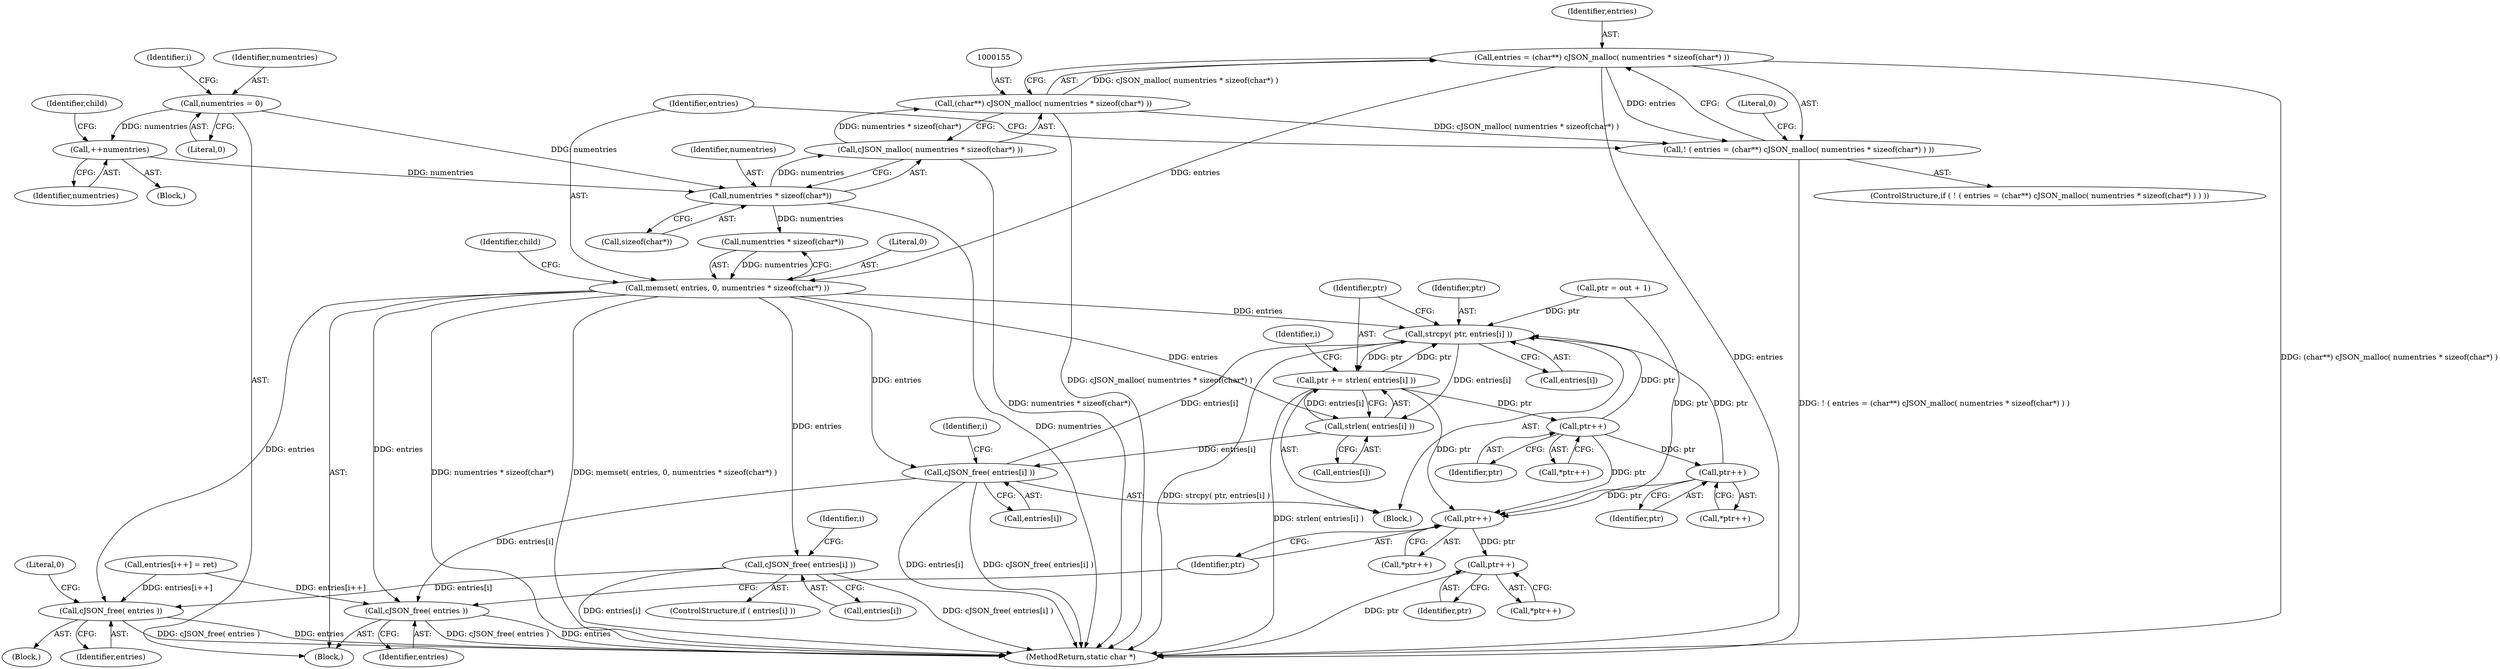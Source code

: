 digraph "1_iperf_91f2fa59e8ed80dfbf400add0164ee0e508e412a_40@integer" {
"1000152" [label="(Call,entries = (char**) cJSON_malloc( numentries * sizeof(char*) ))"];
"1000154" [label="(Call,(char**) cJSON_malloc( numentries * sizeof(char*) ))"];
"1000156" [label="(Call,cJSON_malloc( numentries * sizeof(char*) ))"];
"1000157" [label="(Call,numentries * sizeof(char*))"];
"1000129" [label="(Call,numentries = 0)"];
"1000143" [label="(Call,++numentries)"];
"1000151" [label="(Call,! ( entries = (char**) cJSON_malloc( numentries * sizeof(char*) ) ))"];
"1000163" [label="(Call,memset( entries, 0, numentries * sizeof(char*) ))"];
"1000249" [label="(Call,cJSON_free( entries[i] ))"];
"1000253" [label="(Call,cJSON_free( entries ))"];
"1000280" [label="(Call,strcpy( ptr, entries[i] ))"];
"1000285" [label="(Call,ptr += strlen( entries[i] ))"];
"1000300" [label="(Call,ptr++)"];
"1000307" [label="(Call,ptr++)"];
"1000322" [label="(Call,ptr++)"];
"1000327" [label="(Call,ptr++)"];
"1000287" [label="(Call,strlen( entries[i] ))"];
"1000314" [label="(Call,cJSON_free( entries[i] ))"];
"1000318" [label="(Call,cJSON_free( entries ))"];
"1000306" [label="(Call,*ptr++)"];
"1000301" [label="(Identifier,ptr)"];
"1000318" [label="(Call,cJSON_free( entries ))"];
"1000153" [label="(Identifier,entries)"];
"1000110" [label="(Block,)"];
"1000322" [label="(Call,ptr++)"];
"1000157" [label="(Call,numentries * sizeof(char*))"];
"1000151" [label="(Call,! ( entries = (char**) cJSON_malloc( numentries * sizeof(char*) ) ))"];
"1000282" [label="(Call,entries[i])"];
"1000288" [label="(Call,entries[i])"];
"1000158" [label="(Identifier,numentries)"];
"1000281" [label="(Identifier,ptr)"];
"1000319" [label="(Identifier,entries)"];
"1000326" [label="(Call,*ptr++)"];
"1000130" [label="(Identifier,numentries)"];
"1000299" [label="(Call,*ptr++)"];
"1000146" [label="(Identifier,child)"];
"1000164" [label="(Identifier,entries)"];
"1000245" [label="(ControlStructure,if ( entries[i] ))"];
"1000162" [label="(Literal,0)"];
"1000171" [label="(Identifier,child)"];
"1000314" [label="(Call,cJSON_free( entries[i] ))"];
"1000235" [label="(Block,)"];
"1000129" [label="(Call,numentries = 0)"];
"1000308" [label="(Identifier,ptr)"];
"1000131" [label="(Literal,0)"];
"1000286" [label="(Identifier,ptr)"];
"1000150" [label="(ControlStructure,if ( ! ( entries = (char**) cJSON_malloc( numentries * sizeof(char*) ) ) ))"];
"1000156" [label="(Call,cJSON_malloc( numentries * sizeof(char*) ))"];
"1000323" [label="(Identifier,ptr)"];
"1000261" [label="(Call,ptr = out + 1)"];
"1000280" [label="(Call,strcpy( ptr, entries[i] ))"];
"1000253" [label="(Call,cJSON_free( entries ))"];
"1000307" [label="(Call,ptr++)"];
"1000249" [label="(Call,cJSON_free( entries[i] ))"];
"1000144" [label="(Identifier,numentries)"];
"1000321" [label="(Call,*ptr++)"];
"1000142" [label="(Block,)"];
"1000159" [label="(Call,sizeof(char*))"];
"1000244" [label="(Identifier,i)"];
"1000256" [label="(Literal,0)"];
"1000285" [label="(Call,ptr += strlen( entries[i] ))"];
"1000163" [label="(Call,memset( entries, 0, numentries * sizeof(char*) ))"];
"1000315" [label="(Call,entries[i])"];
"1000154" [label="(Call,(char**) cJSON_malloc( numentries * sizeof(char*) ))"];
"1000250" [label="(Call,entries[i])"];
"1000152" [label="(Call,entries = (char**) cJSON_malloc( numentries * sizeof(char*) ))"];
"1000166" [label="(Call,numentries * sizeof(char*))"];
"1000254" [label="(Identifier,entries)"];
"1000165" [label="(Literal,0)"];
"1000328" [label="(Identifier,ptr)"];
"1000143" [label="(Call,++numentries)"];
"1000189" [label="(Call,entries[i++] = ret)"];
"1000300" [label="(Call,ptr++)"];
"1000287" [label="(Call,strlen( entries[i] ))"];
"1000293" [label="(Identifier,i)"];
"1000327" [label="(Call,ptr++)"];
"1000332" [label="(MethodReturn,static char *)"];
"1000278" [label="(Identifier,i)"];
"1000279" [label="(Block,)"];
"1000134" [label="(Identifier,i)"];
"1000152" -> "1000151"  [label="AST: "];
"1000152" -> "1000154"  [label="CFG: "];
"1000153" -> "1000152"  [label="AST: "];
"1000154" -> "1000152"  [label="AST: "];
"1000151" -> "1000152"  [label="CFG: "];
"1000152" -> "1000332"  [label="DDG: entries"];
"1000152" -> "1000332"  [label="DDG: (char**) cJSON_malloc( numentries * sizeof(char*) )"];
"1000152" -> "1000151"  [label="DDG: entries"];
"1000154" -> "1000152"  [label="DDG: cJSON_malloc( numentries * sizeof(char*) )"];
"1000152" -> "1000163"  [label="DDG: entries"];
"1000154" -> "1000156"  [label="CFG: "];
"1000155" -> "1000154"  [label="AST: "];
"1000156" -> "1000154"  [label="AST: "];
"1000154" -> "1000332"  [label="DDG: cJSON_malloc( numentries * sizeof(char*) )"];
"1000154" -> "1000151"  [label="DDG: cJSON_malloc( numentries * sizeof(char*) )"];
"1000156" -> "1000154"  [label="DDG: numentries * sizeof(char*)"];
"1000156" -> "1000157"  [label="CFG: "];
"1000157" -> "1000156"  [label="AST: "];
"1000156" -> "1000332"  [label="DDG: numentries * sizeof(char*)"];
"1000157" -> "1000156"  [label="DDG: numentries"];
"1000157" -> "1000159"  [label="CFG: "];
"1000158" -> "1000157"  [label="AST: "];
"1000159" -> "1000157"  [label="AST: "];
"1000157" -> "1000332"  [label="DDG: numentries"];
"1000129" -> "1000157"  [label="DDG: numentries"];
"1000143" -> "1000157"  [label="DDG: numentries"];
"1000157" -> "1000166"  [label="DDG: numentries"];
"1000129" -> "1000110"  [label="AST: "];
"1000129" -> "1000131"  [label="CFG: "];
"1000130" -> "1000129"  [label="AST: "];
"1000131" -> "1000129"  [label="AST: "];
"1000134" -> "1000129"  [label="CFG: "];
"1000129" -> "1000143"  [label="DDG: numentries"];
"1000143" -> "1000142"  [label="AST: "];
"1000143" -> "1000144"  [label="CFG: "];
"1000144" -> "1000143"  [label="AST: "];
"1000146" -> "1000143"  [label="CFG: "];
"1000151" -> "1000150"  [label="AST: "];
"1000162" -> "1000151"  [label="CFG: "];
"1000164" -> "1000151"  [label="CFG: "];
"1000151" -> "1000332"  [label="DDG: ! ( entries = (char**) cJSON_malloc( numentries * sizeof(char*) ) )"];
"1000163" -> "1000110"  [label="AST: "];
"1000163" -> "1000166"  [label="CFG: "];
"1000164" -> "1000163"  [label="AST: "];
"1000165" -> "1000163"  [label="AST: "];
"1000166" -> "1000163"  [label="AST: "];
"1000171" -> "1000163"  [label="CFG: "];
"1000163" -> "1000332"  [label="DDG: numentries * sizeof(char*)"];
"1000163" -> "1000332"  [label="DDG: memset( entries, 0, numentries * sizeof(char*) )"];
"1000166" -> "1000163"  [label="DDG: numentries"];
"1000163" -> "1000249"  [label="DDG: entries"];
"1000163" -> "1000253"  [label="DDG: entries"];
"1000163" -> "1000280"  [label="DDG: entries"];
"1000163" -> "1000287"  [label="DDG: entries"];
"1000163" -> "1000314"  [label="DDG: entries"];
"1000163" -> "1000318"  [label="DDG: entries"];
"1000249" -> "1000245"  [label="AST: "];
"1000249" -> "1000250"  [label="CFG: "];
"1000250" -> "1000249"  [label="AST: "];
"1000244" -> "1000249"  [label="CFG: "];
"1000249" -> "1000332"  [label="DDG: entries[i]"];
"1000249" -> "1000332"  [label="DDG: cJSON_free( entries[i] )"];
"1000249" -> "1000253"  [label="DDG: entries[i]"];
"1000253" -> "1000235"  [label="AST: "];
"1000253" -> "1000254"  [label="CFG: "];
"1000254" -> "1000253"  [label="AST: "];
"1000256" -> "1000253"  [label="CFG: "];
"1000253" -> "1000332"  [label="DDG: cJSON_free( entries )"];
"1000253" -> "1000332"  [label="DDG: entries"];
"1000189" -> "1000253"  [label="DDG: entries[i++]"];
"1000280" -> "1000279"  [label="AST: "];
"1000280" -> "1000282"  [label="CFG: "];
"1000281" -> "1000280"  [label="AST: "];
"1000282" -> "1000280"  [label="AST: "];
"1000286" -> "1000280"  [label="CFG: "];
"1000280" -> "1000332"  [label="DDG: strcpy( ptr, entries[i] )"];
"1000285" -> "1000280"  [label="DDG: ptr"];
"1000300" -> "1000280"  [label="DDG: ptr"];
"1000261" -> "1000280"  [label="DDG: ptr"];
"1000307" -> "1000280"  [label="DDG: ptr"];
"1000314" -> "1000280"  [label="DDG: entries[i]"];
"1000280" -> "1000285"  [label="DDG: ptr"];
"1000280" -> "1000287"  [label="DDG: entries[i]"];
"1000285" -> "1000279"  [label="AST: "];
"1000285" -> "1000287"  [label="CFG: "];
"1000286" -> "1000285"  [label="AST: "];
"1000287" -> "1000285"  [label="AST: "];
"1000293" -> "1000285"  [label="CFG: "];
"1000285" -> "1000332"  [label="DDG: strlen( entries[i] )"];
"1000287" -> "1000285"  [label="DDG: entries[i]"];
"1000285" -> "1000300"  [label="DDG: ptr"];
"1000285" -> "1000322"  [label="DDG: ptr"];
"1000300" -> "1000299"  [label="AST: "];
"1000300" -> "1000301"  [label="CFG: "];
"1000301" -> "1000300"  [label="AST: "];
"1000299" -> "1000300"  [label="CFG: "];
"1000300" -> "1000307"  [label="DDG: ptr"];
"1000300" -> "1000322"  [label="DDG: ptr"];
"1000307" -> "1000306"  [label="AST: "];
"1000307" -> "1000308"  [label="CFG: "];
"1000308" -> "1000307"  [label="AST: "];
"1000306" -> "1000307"  [label="CFG: "];
"1000307" -> "1000322"  [label="DDG: ptr"];
"1000322" -> "1000321"  [label="AST: "];
"1000322" -> "1000323"  [label="CFG: "];
"1000323" -> "1000322"  [label="AST: "];
"1000321" -> "1000322"  [label="CFG: "];
"1000261" -> "1000322"  [label="DDG: ptr"];
"1000322" -> "1000327"  [label="DDG: ptr"];
"1000327" -> "1000326"  [label="AST: "];
"1000327" -> "1000328"  [label="CFG: "];
"1000328" -> "1000327"  [label="AST: "];
"1000326" -> "1000327"  [label="CFG: "];
"1000327" -> "1000332"  [label="DDG: ptr"];
"1000287" -> "1000288"  [label="CFG: "];
"1000288" -> "1000287"  [label="AST: "];
"1000287" -> "1000314"  [label="DDG: entries[i]"];
"1000314" -> "1000279"  [label="AST: "];
"1000314" -> "1000315"  [label="CFG: "];
"1000315" -> "1000314"  [label="AST: "];
"1000278" -> "1000314"  [label="CFG: "];
"1000314" -> "1000332"  [label="DDG: entries[i]"];
"1000314" -> "1000332"  [label="DDG: cJSON_free( entries[i] )"];
"1000314" -> "1000318"  [label="DDG: entries[i]"];
"1000318" -> "1000110"  [label="AST: "];
"1000318" -> "1000319"  [label="CFG: "];
"1000319" -> "1000318"  [label="AST: "];
"1000323" -> "1000318"  [label="CFG: "];
"1000318" -> "1000332"  [label="DDG: cJSON_free( entries )"];
"1000318" -> "1000332"  [label="DDG: entries"];
"1000189" -> "1000318"  [label="DDG: entries[i++]"];
}
